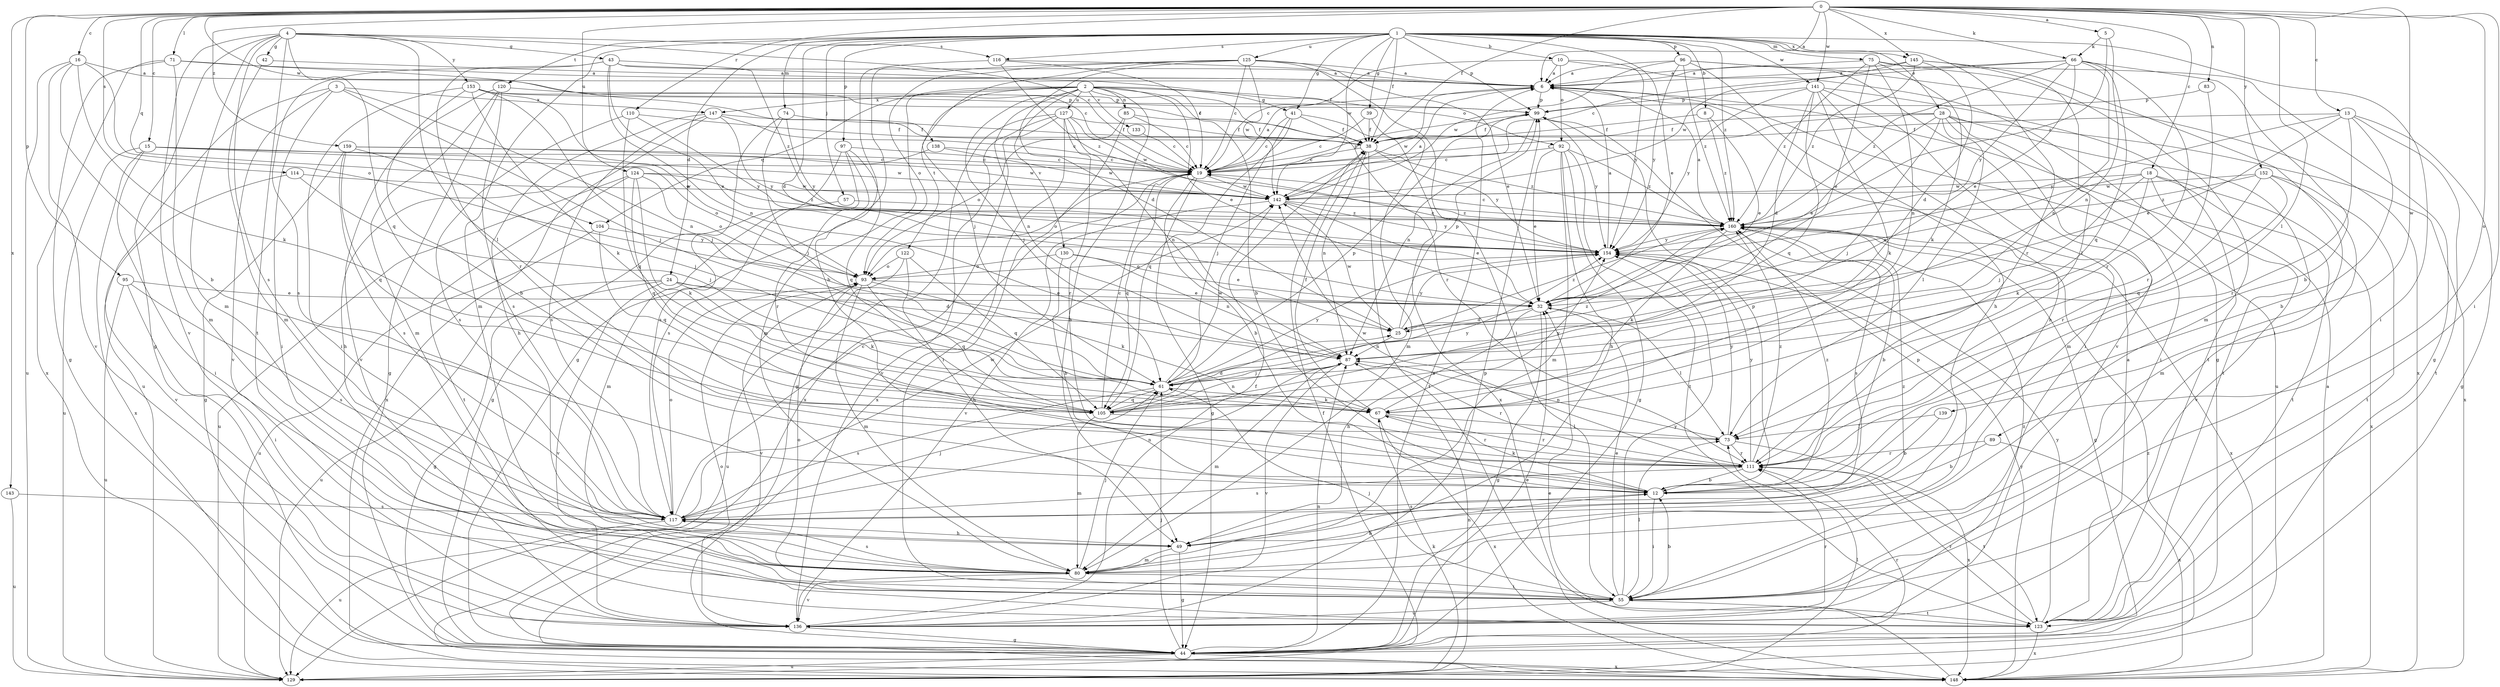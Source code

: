 strict digraph  {
0;
1;
2;
3;
4;
5;
6;
8;
10;
12;
13;
15;
16;
18;
19;
24;
25;
28;
32;
38;
39;
41;
42;
43;
44;
49;
55;
57;
61;
66;
67;
71;
73;
74;
75;
80;
83;
85;
87;
89;
92;
93;
95;
96;
97;
99;
104;
105;
110;
111;
114;
116;
117;
120;
122;
123;
124;
125;
127;
129;
130;
133;
136;
138;
139;
141;
142;
143;
145;
147;
148;
152;
153;
154;
159;
160;
0 -> 5  [label=a];
0 -> 6  [label=a];
0 -> 13  [label=c];
0 -> 15  [label=c];
0 -> 16  [label=c];
0 -> 18  [label=c];
0 -> 38  [label=f];
0 -> 55  [label=i];
0 -> 66  [label=k];
0 -> 71  [label=l];
0 -> 73  [label=l];
0 -> 83  [label=n];
0 -> 89  [label=o];
0 -> 95  [label=p];
0 -> 104  [label=q];
0 -> 110  [label=r];
0 -> 114  [label=s];
0 -> 124  [label=u];
0 -> 138  [label=w];
0 -> 139  [label=w];
0 -> 141  [label=w];
0 -> 143  [label=x];
0 -> 145  [label=x];
0 -> 152  [label=y];
0 -> 159  [label=z];
1 -> 8  [label=b];
1 -> 10  [label=b];
1 -> 24  [label=d];
1 -> 25  [label=d];
1 -> 28  [label=e];
1 -> 32  [label=e];
1 -> 38  [label=f];
1 -> 39  [label=g];
1 -> 41  [label=g];
1 -> 55  [label=i];
1 -> 57  [label=j];
1 -> 74  [label=m];
1 -> 75  [label=m];
1 -> 80  [label=m];
1 -> 96  [label=p];
1 -> 97  [label=p];
1 -> 99  [label=p];
1 -> 111  [label=r];
1 -> 116  [label=s];
1 -> 120  [label=t];
1 -> 125  [label=u];
1 -> 141  [label=w];
1 -> 142  [label=w];
1 -> 145  [label=x];
1 -> 160  [label=z];
2 -> 12  [label=b];
2 -> 32  [label=e];
2 -> 41  [label=g];
2 -> 49  [label=h];
2 -> 61  [label=j];
2 -> 80  [label=m];
2 -> 85  [label=n];
2 -> 87  [label=n];
2 -> 92  [label=o];
2 -> 104  [label=q];
2 -> 111  [label=r];
2 -> 122  [label=t];
2 -> 127  [label=u];
2 -> 130  [label=v];
2 -> 133  [label=v];
2 -> 147  [label=x];
3 -> 55  [label=i];
3 -> 61  [label=j];
3 -> 87  [label=n];
3 -> 129  [label=u];
3 -> 136  [label=v];
3 -> 147  [label=x];
4 -> 19  [label=c];
4 -> 42  [label=g];
4 -> 43  [label=g];
4 -> 44  [label=g];
4 -> 73  [label=l];
4 -> 80  [label=m];
4 -> 105  [label=q];
4 -> 116  [label=s];
4 -> 117  [label=s];
4 -> 123  [label=t];
4 -> 136  [label=v];
4 -> 153  [label=y];
5 -> 66  [label=k];
5 -> 87  [label=n];
5 -> 160  [label=z];
6 -> 99  [label=p];
6 -> 129  [label=u];
6 -> 142  [label=w];
8 -> 32  [label=e];
8 -> 38  [label=f];
8 -> 160  [label=z];
10 -> 6  [label=a];
10 -> 19  [label=c];
10 -> 44  [label=g];
10 -> 92  [label=o];
10 -> 154  [label=y];
12 -> 55  [label=i];
12 -> 67  [label=k];
12 -> 99  [label=p];
12 -> 117  [label=s];
12 -> 160  [label=z];
13 -> 12  [label=b];
13 -> 32  [label=e];
13 -> 38  [label=f];
13 -> 44  [label=g];
13 -> 111  [label=r];
13 -> 123  [label=t];
13 -> 154  [label=y];
15 -> 19  [label=c];
15 -> 55  [label=i];
15 -> 93  [label=o];
15 -> 129  [label=u];
15 -> 142  [label=w];
15 -> 148  [label=x];
16 -> 6  [label=a];
16 -> 12  [label=b];
16 -> 67  [label=k];
16 -> 93  [label=o];
16 -> 129  [label=u];
16 -> 136  [label=v];
18 -> 32  [label=e];
18 -> 61  [label=j];
18 -> 67  [label=k];
18 -> 123  [label=t];
18 -> 136  [label=v];
18 -> 142  [label=w];
18 -> 148  [label=x];
19 -> 6  [label=a];
19 -> 12  [label=b];
19 -> 44  [label=g];
19 -> 93  [label=o];
19 -> 99  [label=p];
19 -> 105  [label=q];
19 -> 142  [label=w];
24 -> 25  [label=d];
24 -> 32  [label=e];
24 -> 44  [label=g];
24 -> 67  [label=k];
24 -> 129  [label=u];
24 -> 136  [label=v];
25 -> 87  [label=n];
25 -> 99  [label=p];
25 -> 142  [label=w];
25 -> 154  [label=y];
25 -> 160  [label=z];
28 -> 19  [label=c];
28 -> 32  [label=e];
28 -> 38  [label=f];
28 -> 55  [label=i];
28 -> 61  [label=j];
28 -> 73  [label=l];
28 -> 80  [label=m];
28 -> 123  [label=t];
28 -> 148  [label=x];
32 -> 25  [label=d];
32 -> 44  [label=g];
32 -> 49  [label=h];
32 -> 73  [label=l];
38 -> 19  [label=c];
38 -> 87  [label=n];
38 -> 123  [label=t];
38 -> 154  [label=y];
38 -> 160  [label=z];
39 -> 19  [label=c];
39 -> 38  [label=f];
39 -> 80  [label=m];
41 -> 19  [label=c];
41 -> 38  [label=f];
41 -> 61  [label=j];
41 -> 105  [label=q];
41 -> 148  [label=x];
42 -> 6  [label=a];
42 -> 80  [label=m];
43 -> 6  [label=a];
43 -> 32  [label=e];
43 -> 38  [label=f];
43 -> 87  [label=n];
43 -> 111  [label=r];
43 -> 117  [label=s];
43 -> 160  [label=z];
44 -> 6  [label=a];
44 -> 32  [label=e];
44 -> 61  [label=j];
44 -> 87  [label=n];
44 -> 93  [label=o];
44 -> 111  [label=r];
44 -> 129  [label=u];
44 -> 148  [label=x];
49 -> 44  [label=g];
49 -> 80  [label=m];
49 -> 160  [label=z];
55 -> 12  [label=b];
55 -> 32  [label=e];
55 -> 61  [label=j];
55 -> 73  [label=l];
55 -> 93  [label=o];
55 -> 99  [label=p];
55 -> 123  [label=t];
55 -> 136  [label=v];
55 -> 154  [label=y];
57 -> 80  [label=m];
57 -> 160  [label=z];
61 -> 67  [label=k];
61 -> 99  [label=p];
61 -> 105  [label=q];
61 -> 117  [label=s];
61 -> 142  [label=w];
61 -> 154  [label=y];
61 -> 160  [label=z];
66 -> 6  [label=a];
66 -> 12  [label=b];
66 -> 19  [label=c];
66 -> 32  [label=e];
66 -> 87  [label=n];
66 -> 105  [label=q];
66 -> 111  [label=r];
66 -> 154  [label=y];
66 -> 160  [label=z];
67 -> 38  [label=f];
67 -> 73  [label=l];
67 -> 111  [label=r];
67 -> 148  [label=x];
67 -> 154  [label=y];
71 -> 6  [label=a];
71 -> 19  [label=c];
71 -> 44  [label=g];
71 -> 80  [label=m];
71 -> 148  [label=x];
73 -> 87  [label=n];
73 -> 111  [label=r];
73 -> 148  [label=x];
73 -> 154  [label=y];
74 -> 38  [label=f];
74 -> 61  [label=j];
74 -> 117  [label=s];
74 -> 154  [label=y];
75 -> 6  [label=a];
75 -> 32  [label=e];
75 -> 44  [label=g];
75 -> 67  [label=k];
75 -> 80  [label=m];
75 -> 87  [label=n];
75 -> 160  [label=z];
80 -> 12  [label=b];
80 -> 55  [label=i];
80 -> 61  [label=j];
80 -> 117  [label=s];
80 -> 136  [label=v];
83 -> 99  [label=p];
83 -> 111  [label=r];
85 -> 19  [label=c];
85 -> 38  [label=f];
85 -> 93  [label=o];
85 -> 148  [label=x];
87 -> 61  [label=j];
87 -> 80  [label=m];
87 -> 111  [label=r];
87 -> 136  [label=v];
89 -> 12  [label=b];
89 -> 111  [label=r];
89 -> 148  [label=x];
92 -> 19  [label=c];
92 -> 32  [label=e];
92 -> 44  [label=g];
92 -> 49  [label=h];
92 -> 80  [label=m];
92 -> 123  [label=t];
92 -> 160  [label=z];
93 -> 32  [label=e];
93 -> 67  [label=k];
93 -> 80  [label=m];
93 -> 105  [label=q];
93 -> 136  [label=v];
95 -> 32  [label=e];
95 -> 55  [label=i];
95 -> 117  [label=s];
95 -> 129  [label=u];
96 -> 6  [label=a];
96 -> 49  [label=h];
96 -> 136  [label=v];
96 -> 142  [label=w];
96 -> 148  [label=x];
96 -> 154  [label=y];
96 -> 160  [label=z];
97 -> 19  [label=c];
97 -> 44  [label=g];
97 -> 105  [label=q];
97 -> 111  [label=r];
97 -> 117  [label=s];
99 -> 38  [label=f];
99 -> 87  [label=n];
99 -> 154  [label=y];
104 -> 105  [label=q];
104 -> 129  [label=u];
104 -> 154  [label=y];
105 -> 19  [label=c];
105 -> 25  [label=d];
105 -> 80  [label=m];
105 -> 87  [label=n];
105 -> 111  [label=r];
105 -> 154  [label=y];
110 -> 38  [label=f];
110 -> 105  [label=q];
110 -> 117  [label=s];
110 -> 154  [label=y];
111 -> 12  [label=b];
111 -> 117  [label=s];
111 -> 123  [label=t];
111 -> 142  [label=w];
111 -> 154  [label=y];
111 -> 160  [label=z];
114 -> 61  [label=j];
114 -> 136  [label=v];
114 -> 142  [label=w];
116 -> 6  [label=a];
116 -> 12  [label=b];
116 -> 19  [label=c];
116 -> 160  [label=z];
117 -> 19  [label=c];
117 -> 49  [label=h];
117 -> 61  [label=j];
117 -> 87  [label=n];
117 -> 93  [label=o];
117 -> 129  [label=u];
117 -> 142  [label=w];
120 -> 44  [label=g];
120 -> 80  [label=m];
120 -> 99  [label=p];
120 -> 117  [label=s];
120 -> 136  [label=v];
122 -> 49  [label=h];
122 -> 93  [label=o];
122 -> 105  [label=q];
122 -> 129  [label=u];
123 -> 6  [label=a];
123 -> 111  [label=r];
123 -> 148  [label=x];
123 -> 154  [label=y];
124 -> 67  [label=k];
124 -> 93  [label=o];
124 -> 105  [label=q];
124 -> 123  [label=t];
124 -> 129  [label=u];
124 -> 142  [label=w];
124 -> 160  [label=z];
125 -> 6  [label=a];
125 -> 19  [label=c];
125 -> 25  [label=d];
125 -> 32  [label=e];
125 -> 44  [label=g];
125 -> 55  [label=i];
125 -> 61  [label=j];
125 -> 93  [label=o];
125 -> 142  [label=w];
127 -> 38  [label=f];
127 -> 44  [label=g];
127 -> 55  [label=i];
127 -> 87  [label=n];
127 -> 111  [label=r];
127 -> 136  [label=v];
127 -> 142  [label=w];
127 -> 148  [label=x];
129 -> 38  [label=f];
129 -> 67  [label=k];
129 -> 73  [label=l];
129 -> 87  [label=n];
129 -> 160  [label=z];
130 -> 12  [label=b];
130 -> 32  [label=e];
130 -> 87  [label=n];
130 -> 93  [label=o];
133 -> 19  [label=c];
136 -> 38  [label=f];
136 -> 44  [label=g];
136 -> 99  [label=p];
136 -> 111  [label=r];
136 -> 160  [label=z];
138 -> 19  [label=c];
138 -> 49  [label=h];
138 -> 142  [label=w];
139 -> 12  [label=b];
139 -> 73  [label=l];
141 -> 25  [label=d];
141 -> 49  [label=h];
141 -> 55  [label=i];
141 -> 67  [label=k];
141 -> 99  [label=p];
141 -> 105  [label=q];
141 -> 123  [label=t];
141 -> 154  [label=y];
142 -> 6  [label=a];
142 -> 32  [label=e];
142 -> 136  [label=v];
142 -> 154  [label=y];
142 -> 160  [label=z];
143 -> 117  [label=s];
143 -> 129  [label=u];
145 -> 6  [label=a];
145 -> 25  [label=d];
145 -> 55  [label=i];
145 -> 73  [label=l];
145 -> 142  [label=w];
145 -> 160  [label=z];
147 -> 19  [label=c];
147 -> 38  [label=f];
147 -> 49  [label=h];
147 -> 117  [label=s];
147 -> 148  [label=x];
147 -> 154  [label=y];
148 -> 6  [label=a];
148 -> 32  [label=e];
148 -> 154  [label=y];
152 -> 80  [label=m];
152 -> 105  [label=q];
152 -> 111  [label=r];
152 -> 123  [label=t];
152 -> 142  [label=w];
152 -> 160  [label=z];
153 -> 12  [label=b];
153 -> 38  [label=f];
153 -> 55  [label=i];
153 -> 61  [label=j];
153 -> 67  [label=k];
153 -> 93  [label=o];
153 -> 99  [label=p];
154 -> 6  [label=a];
154 -> 19  [label=c];
154 -> 93  [label=o];
159 -> 19  [label=c];
159 -> 44  [label=g];
159 -> 61  [label=j];
159 -> 105  [label=q];
159 -> 117  [label=s];
159 -> 142  [label=w];
160 -> 6  [label=a];
160 -> 12  [label=b];
160 -> 19  [label=c];
160 -> 44  [label=g];
160 -> 67  [label=k];
160 -> 117  [label=s];
160 -> 148  [label=x];
160 -> 154  [label=y];
}

